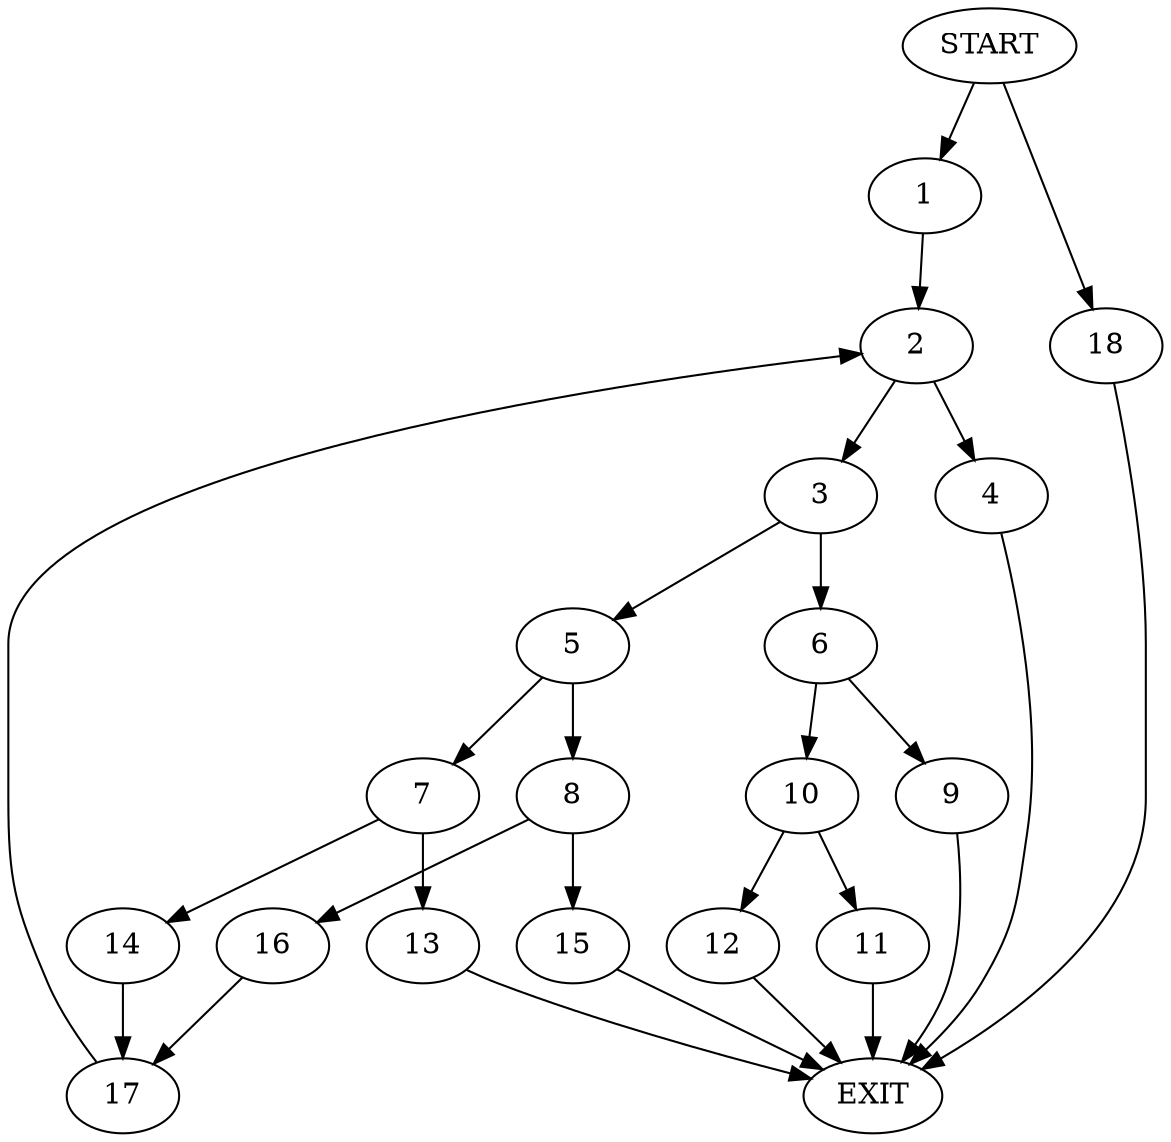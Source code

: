 digraph {
0 [label="START"]
19 [label="EXIT"]
0 -> 1
1 -> 2
2 -> 3
2 -> 4
3 -> 5
3 -> 6
4 -> 19
5 -> 7
5 -> 8
6 -> 9
6 -> 10
10 -> 11
10 -> 12
9 -> 19
12 -> 19
11 -> 19
7 -> 13
7 -> 14
8 -> 15
8 -> 16
14 -> 17
13 -> 19
17 -> 2
16 -> 17
15 -> 19
0 -> 18
18 -> 19
}
